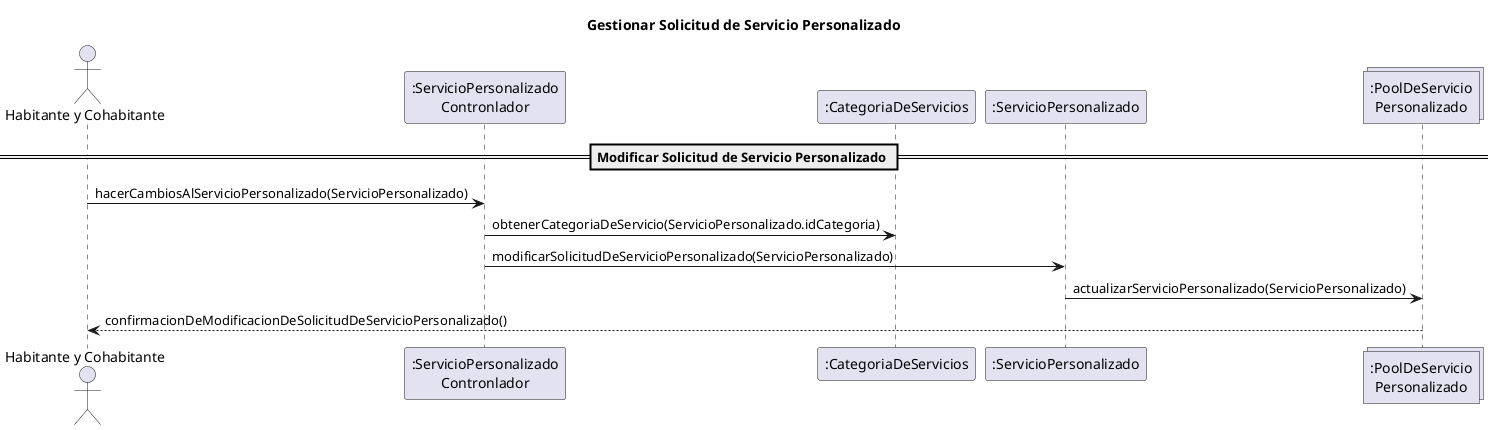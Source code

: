 @startuml

title Gestionar Solicitud de Servicio Personalizado

actor "Habitante y Cohabitante" as Habitante

participant ":ServicioPersonalizado\nContronlador" as Controlador
participant ":CategoriaDeServicios" as Categoria
participant ":ServicioPersonalizado" as Servicio
collections ":PoolDeServicio\nPersonalizado" as Pool

' CAMINOS ALTERNATIVO
== Modificar Solicitud de Servicio Personalizado ==

Habitante -> Controlador: hacerCambiosAlServicioPersonalizado(ServicioPersonalizado)
Controlador -> Categoria: obtenerCategoriaDeServicio(ServicioPersonalizado.idCategoria)
Controlador -> Servicio: modificarSolicitudDeServicioPersonalizado(ServicioPersonalizado)
Servicio -> Pool: actualizarServicioPersonalizado(ServicioPersonalizado)
Pool --> Habitante: confirmacionDeModificacionDeSolicitudDeServicioPersonalizado()
@enduml
